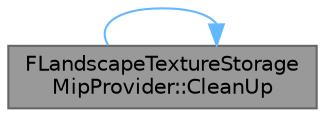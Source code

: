 digraph "FLandscapeTextureStorageMipProvider::CleanUp"
{
 // INTERACTIVE_SVG=YES
 // LATEX_PDF_SIZE
  bgcolor="transparent";
  edge [fontname=Helvetica,fontsize=10,labelfontname=Helvetica,labelfontsize=10];
  node [fontname=Helvetica,fontsize=10,shape=box,height=0.2,width=0.4];
  rankdir="LR";
  Node1 [id="Node000001",label="FLandscapeTextureStorage\lMipProvider::CleanUp",height=0.2,width=0.4,color="gray40", fillcolor="grey60", style="filled", fontcolor="black",tooltip="Release any temporary data and objects that where used for the update."];
  Node1 -> Node1 [id="edge1_Node000001_Node000001",color="steelblue1",style="solid",tooltip=" "];
}
